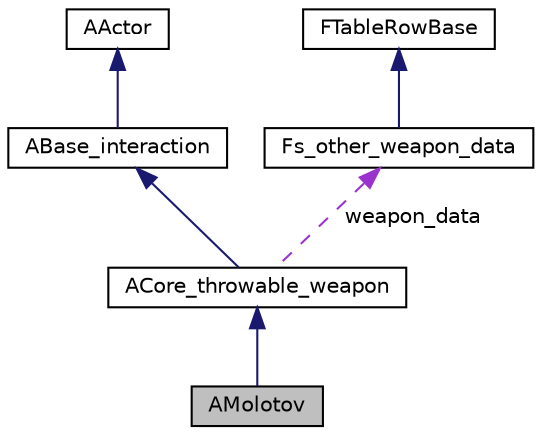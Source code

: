 digraph "AMolotov"
{
 // LATEX_PDF_SIZE
  edge [fontname="Helvetica",fontsize="10",labelfontname="Helvetica",labelfontsize="10"];
  node [fontname="Helvetica",fontsize="10",shape=record];
  Node1 [label="AMolotov",height=0.2,width=0.4,color="black", fillcolor="grey75", style="filled", fontcolor="black",tooltip=" "];
  Node2 -> Node1 [dir="back",color="midnightblue",fontsize="10",style="solid",fontname="Helvetica"];
  Node2 [label="ACore_throwable_weapon",height=0.2,width=0.4,color="black", fillcolor="white", style="filled",URL="$class_a_core__throwable__weapon.html",tooltip=" "];
  Node3 -> Node2 [dir="back",color="midnightblue",fontsize="10",style="solid",fontname="Helvetica"];
  Node3 [label="ABase_interaction",height=0.2,width=0.4,color="black", fillcolor="white", style="filled",URL="$class_a_base__interaction.html",tooltip=" "];
  Node4 -> Node3 [dir="back",color="midnightblue",fontsize="10",style="solid",fontname="Helvetica"];
  Node4 [label="AActor",height=0.2,width=0.4,color="black", fillcolor="white", style="filled",tooltip=" "];
  Node5 -> Node2 [dir="back",color="darkorchid3",fontsize="10",style="dashed",label=" weapon_data" ,fontname="Helvetica"];
  Node5 [label="Fs_other_weapon_data",height=0.2,width=0.4,color="black", fillcolor="white", style="filled",URL="$struct_fs__other__weapon__data.html",tooltip="CSV로부터 가지고올 기타 무기(투척류,근접) 정보 구조체"];
  Node6 -> Node5 [dir="back",color="midnightblue",fontsize="10",style="solid",fontname="Helvetica"];
  Node6 [label="FTableRowBase",height=0.2,width=0.4,color="black", fillcolor="white", style="filled",tooltip=" "];
}
